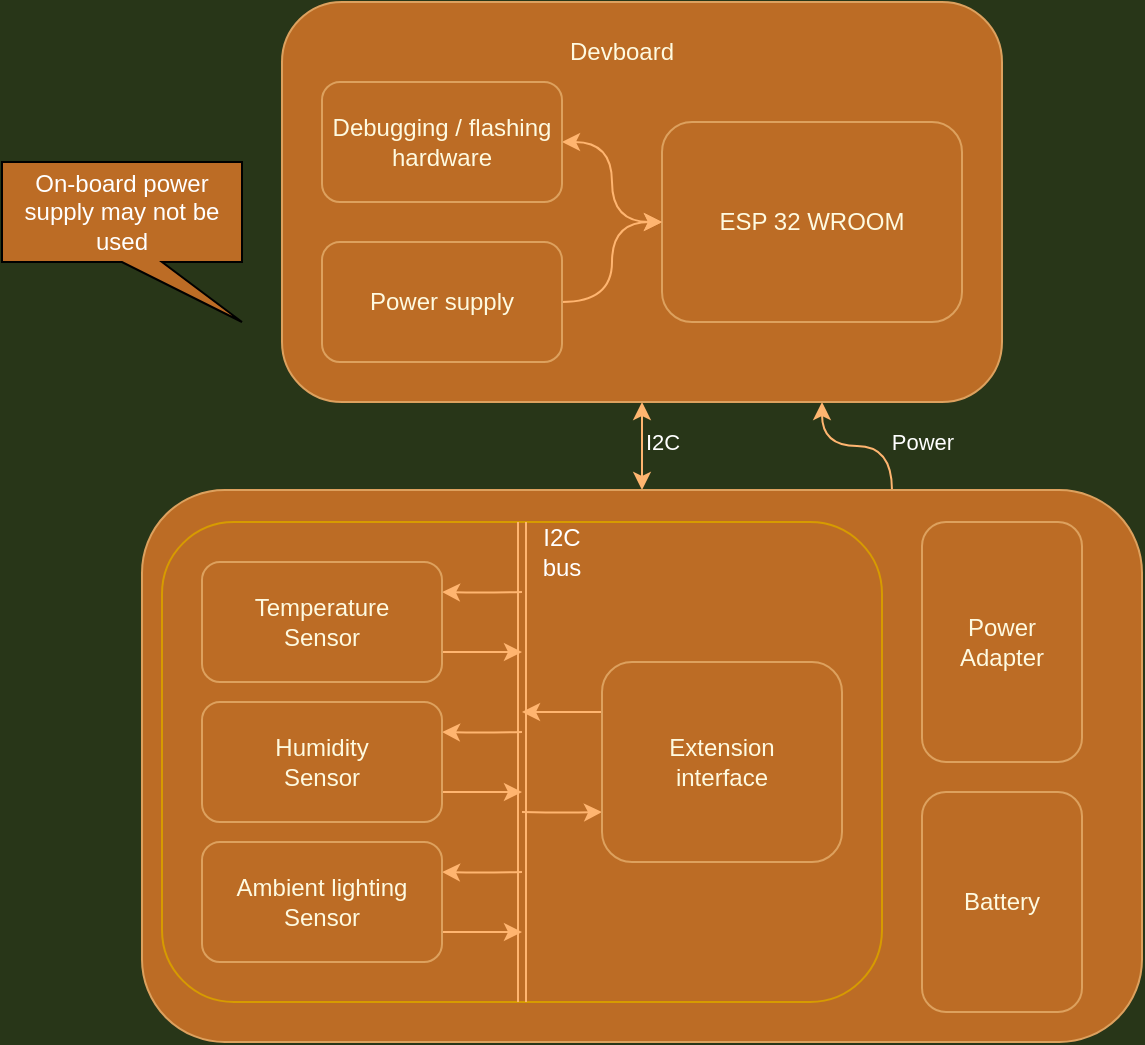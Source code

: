 <mxfile version="16.1.4" type="github"><diagram id="daizogGD3AeSkCne1F2X" name="Page-3"><mxGraphModel dx="870" dy="508" grid="1" gridSize="10" guides="1" tooltips="1" connect="1" arrows="1" fold="1" page="1" pageScale="1" pageWidth="1169" pageHeight="827" background="#283618" math="0" shadow="0"><root><mxCell id="ATTF58zO77-h0KhkHWtb-0"/><mxCell id="ATTF58zO77-h0KhkHWtb-1" parent="ATTF58zO77-h0KhkHWtb-0"/><mxCell id="36k0eRTxnHQfR-YIVAF0-30" style="edgeStyle=orthogonalEdgeStyle;curved=1;rounded=0;orthogonalLoop=1;jettySize=auto;html=1;exitX=0.5;exitY=0;exitDx=0;exitDy=0;entryX=0.5;entryY=1;entryDx=0;entryDy=0;fontColor=#FFFFFF;startArrow=classic;startFill=1;strokeColor=#FFB570;labelBackgroundColor=#BC6C25;" edge="1" parent="ATTF58zO77-h0KhkHWtb-1" source="36k0eRTxnHQfR-YIVAF0-26" target="ATTF58zO77-h0KhkHWtb-2"><mxGeometry relative="1" as="geometry"/></mxCell><mxCell id="36k0eRTxnHQfR-YIVAF0-33" value="I2C" style="edgeLabel;html=1;align=center;verticalAlign=middle;resizable=0;points=[];fontColor=#FFFFFF;labelBackgroundColor=none;" vertex="1" connectable="0" parent="36k0eRTxnHQfR-YIVAF0-30"><mxGeometry x="0.263" y="-1" relative="1" as="geometry"><mxPoint x="9" y="4" as="offset"/></mxGeometry></mxCell><mxCell id="36k0eRTxnHQfR-YIVAF0-31" style="edgeStyle=orthogonalEdgeStyle;curved=1;rounded=0;orthogonalLoop=1;jettySize=auto;html=1;exitX=0.75;exitY=0;exitDx=0;exitDy=0;entryX=0.75;entryY=1;entryDx=0;entryDy=0;fontColor=#FFFFFF;startArrow=none;startFill=0;strokeColor=#FFB570;" edge="1" parent="ATTF58zO77-h0KhkHWtb-1" source="36k0eRTxnHQfR-YIVAF0-26" target="ATTF58zO77-h0KhkHWtb-2"><mxGeometry relative="1" as="geometry"/></mxCell><mxCell id="36k0eRTxnHQfR-YIVAF0-32" value="&lt;span style=&quot;&quot;&gt;Power&lt;/span&gt;" style="edgeLabel;html=1;align=center;verticalAlign=middle;resizable=0;points=[];fontColor=#FFFFFF;labelBackgroundColor=none;" vertex="1" connectable="0" parent="36k0eRTxnHQfR-YIVAF0-31"><mxGeometry x="-0.19" y="2" relative="1" as="geometry"><mxPoint x="25" y="-4" as="offset"/></mxGeometry></mxCell><mxCell id="36k0eRTxnHQfR-YIVAF0-26" value="" style="rounded=1;whiteSpace=wrap;html=1;sketch=0;fontColor=#FEFAE0;strokeColor=#DDA15E;fillColor=#BC6C25;" vertex="1" parent="ATTF58zO77-h0KhkHWtb-1"><mxGeometry x="230" y="414" width="500" height="276" as="geometry"/></mxCell><mxCell id="36k0eRTxnHQfR-YIVAF0-6" value="" style="rounded=1;whiteSpace=wrap;html=1;fillColor=#BC6C25;strokeColor=#d79b00;" vertex="1" parent="ATTF58zO77-h0KhkHWtb-1"><mxGeometry x="240" y="430" width="360" height="240" as="geometry"/></mxCell><mxCell id="36k0eRTxnHQfR-YIVAF0-16" style="edgeStyle=orthogonalEdgeStyle;curved=1;rounded=0;orthogonalLoop=1;jettySize=auto;html=1;exitX=1;exitY=0.75;exitDx=0;exitDy=0;fontColor=#FFFFFF;startArrow=none;startFill=0;strokeColor=#FFB570;" edge="1" parent="ATTF58zO77-h0KhkHWtb-1" source="36k0eRTxnHQfR-YIVAF0-9"><mxGeometry relative="1" as="geometry"><mxPoint x="420" y="495" as="targetPoint"/></mxGeometry></mxCell><mxCell id="36k0eRTxnHQfR-YIVAF0-17" style="edgeStyle=orthogonalEdgeStyle;curved=1;rounded=0;orthogonalLoop=1;jettySize=auto;html=1;exitX=1;exitY=0.25;exitDx=0;exitDy=0;fontColor=#FFFFFF;startArrow=none;startFill=0;strokeColor=#FFB570;entryX=1;entryY=0.25;entryDx=0;entryDy=0;" edge="1" parent="ATTF58zO77-h0KhkHWtb-1" target="36k0eRTxnHQfR-YIVAF0-9"><mxGeometry relative="1" as="geometry"><mxPoint x="420" y="465" as="sourcePoint"/></mxGeometry></mxCell><mxCell id="36k0eRTxnHQfR-YIVAF0-9" value="&lt;div&gt;Temperature&lt;/div&gt;&lt;div&gt;Sensor&lt;br&gt;&lt;/div&gt;" style="rounded=1;whiteSpace=wrap;html=1;sketch=0;fontColor=#FEFAE0;strokeColor=#DDA15E;fillColor=#BC6C25;" vertex="1" parent="ATTF58zO77-h0KhkHWtb-1"><mxGeometry x="260" y="450" width="120" height="60" as="geometry"/></mxCell><mxCell id="36k0eRTxnHQfR-YIVAF0-18" style="edgeStyle=orthogonalEdgeStyle;curved=1;rounded=0;orthogonalLoop=1;jettySize=auto;html=1;exitX=1;exitY=0.25;exitDx=0;exitDy=0;fontColor=#FFFFFF;startArrow=none;startFill=0;strokeColor=#FFB570;entryX=1;entryY=0.25;entryDx=0;entryDy=0;" edge="1" parent="ATTF58zO77-h0KhkHWtb-1" target="36k0eRTxnHQfR-YIVAF0-10"><mxGeometry relative="1" as="geometry"><mxPoint x="420" y="535" as="sourcePoint"/></mxGeometry></mxCell><mxCell id="36k0eRTxnHQfR-YIVAF0-19" style="edgeStyle=orthogonalEdgeStyle;curved=1;rounded=0;orthogonalLoop=1;jettySize=auto;html=1;exitX=1;exitY=0.75;exitDx=0;exitDy=0;fontColor=#FFFFFF;startArrow=none;startFill=0;strokeColor=#FFB570;" edge="1" parent="ATTF58zO77-h0KhkHWtb-1" source="36k0eRTxnHQfR-YIVAF0-10"><mxGeometry relative="1" as="geometry"><mxPoint x="420" y="565" as="targetPoint"/></mxGeometry></mxCell><mxCell id="36k0eRTxnHQfR-YIVAF0-10" value="&lt;div&gt;Humidity&lt;/div&gt;&lt;div&gt;Sensor&lt;br&gt;&lt;/div&gt;" style="rounded=1;whiteSpace=wrap;html=1;sketch=0;fontColor=#FEFAE0;strokeColor=#DDA15E;fillColor=#BC6C25;" vertex="1" parent="ATTF58zO77-h0KhkHWtb-1"><mxGeometry x="260" y="520" width="120" height="60" as="geometry"/></mxCell><mxCell id="36k0eRTxnHQfR-YIVAF0-20" style="edgeStyle=orthogonalEdgeStyle;curved=1;rounded=0;orthogonalLoop=1;jettySize=auto;html=1;exitX=1;exitY=0.25;exitDx=0;exitDy=0;fontColor=#FFFFFF;startArrow=none;startFill=0;strokeColor=#FFB570;entryX=1;entryY=0.25;entryDx=0;entryDy=0;" edge="1" parent="ATTF58zO77-h0KhkHWtb-1" target="36k0eRTxnHQfR-YIVAF0-11"><mxGeometry relative="1" as="geometry"><mxPoint x="420" y="605" as="sourcePoint"/></mxGeometry></mxCell><mxCell id="36k0eRTxnHQfR-YIVAF0-21" style="edgeStyle=orthogonalEdgeStyle;curved=1;rounded=0;orthogonalLoop=1;jettySize=auto;html=1;exitX=1;exitY=0.75;exitDx=0;exitDy=0;fontColor=#FFFFFF;startArrow=none;startFill=0;strokeColor=#FFB570;" edge="1" parent="ATTF58zO77-h0KhkHWtb-1" source="36k0eRTxnHQfR-YIVAF0-11"><mxGeometry relative="1" as="geometry"><mxPoint x="420" y="635" as="targetPoint"/></mxGeometry></mxCell><mxCell id="36k0eRTxnHQfR-YIVAF0-11" value="&lt;div&gt;Ambient lighting&lt;/div&gt;&lt;div&gt;Sensor&lt;br&gt;&lt;/div&gt;" style="rounded=1;whiteSpace=wrap;html=1;sketch=0;fontColor=#FEFAE0;strokeColor=#DDA15E;fillColor=#BC6C25;" vertex="1" parent="ATTF58zO77-h0KhkHWtb-1"><mxGeometry x="260" y="590" width="120" height="60" as="geometry"/></mxCell><mxCell id="36k0eRTxnHQfR-YIVAF0-15" value="" style="shape=link;html=1;rounded=0;fontColor=#FFFFFF;startArrow=none;startFill=0;strokeColor=#FFB570;curved=1;entryX=0.5;entryY=0;entryDx=0;entryDy=0;exitX=0.5;exitY=1;exitDx=0;exitDy=0;" edge="1" parent="ATTF58zO77-h0KhkHWtb-1" source="36k0eRTxnHQfR-YIVAF0-6" target="36k0eRTxnHQfR-YIVAF0-6"><mxGeometry width="100" relative="1" as="geometry"><mxPoint x="400" y="549.5" as="sourcePoint"/><mxPoint x="500" y="549.5" as="targetPoint"/></mxGeometry></mxCell><mxCell id="36k0eRTxnHQfR-YIVAF0-23" style="edgeStyle=orthogonalEdgeStyle;curved=1;rounded=0;orthogonalLoop=1;jettySize=auto;html=1;exitX=0;exitY=0.25;exitDx=0;exitDy=0;fontColor=#FFFFFF;startArrow=none;startFill=0;strokeColor=#FFB570;" edge="1" parent="ATTF58zO77-h0KhkHWtb-1" source="36k0eRTxnHQfR-YIVAF0-22"><mxGeometry relative="1" as="geometry"><mxPoint x="420" y="525" as="targetPoint"/></mxGeometry></mxCell><mxCell id="36k0eRTxnHQfR-YIVAF0-24" style="edgeStyle=orthogonalEdgeStyle;curved=1;rounded=0;orthogonalLoop=1;jettySize=auto;html=1;exitX=0;exitY=0.75;exitDx=0;exitDy=0;fontColor=#FFFFFF;startArrow=none;startFill=0;strokeColor=#FFB570;entryX=0;entryY=0.75;entryDx=0;entryDy=0;" edge="1" parent="ATTF58zO77-h0KhkHWtb-1" target="36k0eRTxnHQfR-YIVAF0-22"><mxGeometry relative="1" as="geometry"><mxPoint x="420" y="575" as="sourcePoint"/></mxGeometry></mxCell><mxCell id="36k0eRTxnHQfR-YIVAF0-22" value="&lt;div&gt;Extension&lt;/div&gt;&lt;div&gt;interface&lt;br&gt;&lt;/div&gt;" style="rounded=1;whiteSpace=wrap;html=1;sketch=0;fontColor=#FEFAE0;strokeColor=#DDA15E;fillColor=#BC6C25;" vertex="1" parent="ATTF58zO77-h0KhkHWtb-1"><mxGeometry x="460" y="500" width="120" height="100" as="geometry"/></mxCell><mxCell id="36k0eRTxnHQfR-YIVAF0-25" value="&lt;div&gt;I2C&lt;/div&gt;&lt;div&gt;bus&lt;br&gt;&lt;/div&gt;" style="text;html=1;strokeColor=none;fillColor=none;align=center;verticalAlign=middle;whiteSpace=wrap;rounded=0;labelBackgroundColor=#BC6C25;fontColor=#FFFFFF;" vertex="1" parent="ATTF58zO77-h0KhkHWtb-1"><mxGeometry x="410" y="430" width="60" height="30" as="geometry"/></mxCell><mxCell id="36k0eRTxnHQfR-YIVAF0-27" value="&lt;div&gt;Power&lt;/div&gt;&lt;div&gt;Adapter&lt;br&gt;&lt;/div&gt;" style="rounded=1;whiteSpace=wrap;html=1;sketch=0;fontColor=#FEFAE0;strokeColor=#DDA15E;fillColor=#BC6C25;" vertex="1" parent="ATTF58zO77-h0KhkHWtb-1"><mxGeometry x="620" y="430" width="80" height="120" as="geometry"/></mxCell><mxCell id="36k0eRTxnHQfR-YIVAF0-28" value="Battery" style="rounded=1;whiteSpace=wrap;html=1;sketch=0;fontColor=#FEFAE0;strokeColor=#DDA15E;fillColor=#BC6C25;" vertex="1" parent="ATTF58zO77-h0KhkHWtb-1"><mxGeometry x="620" y="565" width="80" height="110" as="geometry"/></mxCell><mxCell id="36k0eRTxnHQfR-YIVAF0-29" value="" style="group" vertex="1" connectable="0" parent="ATTF58zO77-h0KhkHWtb-1"><mxGeometry x="300" y="170" width="360" height="200" as="geometry"/></mxCell><mxCell id="ATTF58zO77-h0KhkHWtb-2" value="" style="rounded=1;whiteSpace=wrap;html=1;sketch=0;fontColor=#FEFAE0;strokeColor=#DDA15E;fillColor=#BC6C25;" parent="36k0eRTxnHQfR-YIVAF0-29" vertex="1"><mxGeometry width="360" height="200" as="geometry"/></mxCell><mxCell id="ATTF58zO77-h0KhkHWtb-3" value="ESP 32 WROOM" style="rounded=1;whiteSpace=wrap;html=1;sketch=0;fontColor=#FEFAE0;strokeColor=#DDA15E;fillColor=#BC6C25;" parent="36k0eRTxnHQfR-YIVAF0-29" vertex="1"><mxGeometry x="190" y="60" width="150" height="100" as="geometry"/></mxCell><mxCell id="ATTF58zO77-h0KhkHWtb-4" value="Devboard" style="text;html=1;strokeColor=none;fillColor=none;align=center;verticalAlign=middle;whiteSpace=wrap;rounded=0;sketch=0;fontColor=#FEFAE0;" parent="36k0eRTxnHQfR-YIVAF0-29" vertex="1"><mxGeometry x="140" y="10" width="60" height="30" as="geometry"/></mxCell><mxCell id="36k0eRTxnHQfR-YIVAF0-5" style="edgeStyle=orthogonalEdgeStyle;curved=1;rounded=0;orthogonalLoop=1;jettySize=auto;html=1;exitX=1;exitY=0.5;exitDx=0;exitDy=0;entryX=0;entryY=0.5;entryDx=0;entryDy=0;strokeColor=#FFB570;startArrow=classic;startFill=1;" edge="1" parent="36k0eRTxnHQfR-YIVAF0-29" source="ATTF58zO77-h0KhkHWtb-5" target="ATTF58zO77-h0KhkHWtb-3"><mxGeometry relative="1" as="geometry"/></mxCell><mxCell id="ATTF58zO77-h0KhkHWtb-5" value="&lt;div&gt;Debugging / flashing&lt;/div&gt;&lt;div&gt;hardware&lt;br&gt;&lt;/div&gt;" style="rounded=1;whiteSpace=wrap;html=1;sketch=0;fontColor=#FEFAE0;strokeColor=#DDA15E;fillColor=#BC6C25;" parent="36k0eRTxnHQfR-YIVAF0-29" vertex="1"><mxGeometry x="20" y="40" width="120" height="60" as="geometry"/></mxCell><mxCell id="36k0eRTxnHQfR-YIVAF0-2" style="edgeStyle=orthogonalEdgeStyle;rounded=0;orthogonalLoop=1;jettySize=auto;html=1;exitX=1;exitY=0.5;exitDx=0;exitDy=0;entryX=0;entryY=0.5;entryDx=0;entryDy=0;curved=1;strokeColor=#FFB570;startArrow=none;startFill=0;" edge="1" parent="36k0eRTxnHQfR-YIVAF0-29" source="ATTF58zO77-h0KhkHWtb-6" target="ATTF58zO77-h0KhkHWtb-3"><mxGeometry relative="1" as="geometry"/></mxCell><mxCell id="ATTF58zO77-h0KhkHWtb-6" value="Power supply" style="rounded=1;whiteSpace=wrap;html=1;sketch=0;fontColor=#FEFAE0;strokeColor=#DDA15E;fillColor=#BC6C25;" parent="36k0eRTxnHQfR-YIVAF0-29" vertex="1"><mxGeometry x="20" y="120" width="120" height="60" as="geometry"/></mxCell><mxCell id="ATTF58zO77-h0KhkHWtb-8" style="edgeStyle=orthogonalEdgeStyle;curved=0;rounded=1;sketch=0;orthogonalLoop=1;jettySize=auto;html=1;exitX=0.5;exitY=1;exitDx=0;exitDy=0;fontColor=#FEFAE0;strokeColor=#DDA15E;fillColor=#BC6C25;" parent="36k0eRTxnHQfR-YIVAF0-29" source="ATTF58zO77-h0KhkHWtb-2" target="ATTF58zO77-h0KhkHWtb-2" edge="1"><mxGeometry relative="1" as="geometry"/></mxCell><mxCell id="36k0eRTxnHQfR-YIVAF0-34" value="&lt;div&gt;On-board power supply may not be&lt;/div&gt;&lt;div&gt;used&lt;br&gt;&lt;/div&gt;" style="shape=callout;whiteSpace=wrap;html=1;perimeter=calloutPerimeter;labelBackgroundColor=none;fontColor=#FFFFFF;fillColor=#BC6C25;position2=1;" vertex="1" parent="ATTF58zO77-h0KhkHWtb-1"><mxGeometry x="160" y="250" width="120" height="80" as="geometry"/></mxCell></root></mxGraphModel></diagram></mxfile>
